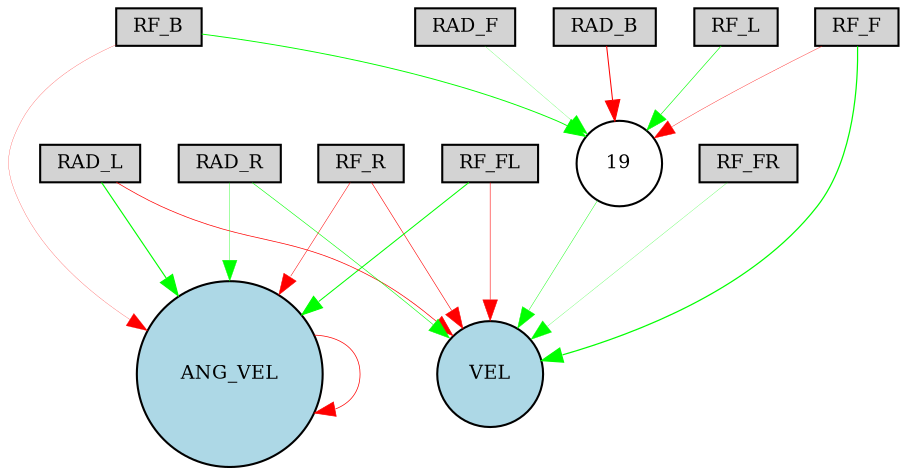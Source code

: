 digraph {
	node [fontsize=9 height=0.2 shape=circle width=0.2]
	RF_R [fillcolor=lightgray shape=box style=filled]
	RF_FR [fillcolor=lightgray shape=box style=filled]
	RF_F [fillcolor=lightgray shape=box style=filled]
	RF_FL [fillcolor=lightgray shape=box style=filled]
	RF_L [fillcolor=lightgray shape=box style=filled]
	RF_B [fillcolor=lightgray shape=box style=filled]
	RAD_F [fillcolor=lightgray shape=box style=filled]
	RAD_L [fillcolor=lightgray shape=box style=filled]
	RAD_B [fillcolor=lightgray shape=box style=filled]
	RAD_R [fillcolor=lightgray shape=box style=filled]
	ANG_VEL [fillcolor=lightblue style=filled]
	VEL [fillcolor=lightblue style=filled]
	19 [fillcolor=white style=filled]
	RF_FL -> ANG_VEL [color=green penwidth=0.48575214068453443 style=solid]
	RAD_B -> 19 [color=red penwidth=0.49395861361227733 style=solid]
	RAD_R -> ANG_VEL [color=green penwidth=0.17152497276888573 style=solid]
	RAD_L -> VEL [color=red penwidth=0.338084782439964 style=solid]
	RF_FR -> VEL [color=green penwidth=0.11612669881733784 style=solid]
	RF_FL -> VEL [color=red penwidth=0.26064663763918205 style=solid]
	RF_B -> 19 [color=green penwidth=0.4495638059915311 style=solid]
	RF_B -> ANG_VEL [color=red penwidth=0.1121395899258987 style=solid]
	RAD_R -> VEL [color=green penwidth=0.278661830466185 style=solid]
	RF_L -> 19 [color=green penwidth=0.2935139545592487 style=solid]
	ANG_VEL -> ANG_VEL [color=red penwidth=0.3412020188311441 style=solid]
	19 -> VEL [color=green penwidth=0.20626424640543756 style=solid]
	RF_F -> 19 [color=red penwidth=0.17642461807860715 style=solid]
	RF_R -> VEL [color=red penwidth=0.28408057585761715 style=solid]
	RAD_L -> ANG_VEL [color=green penwidth=0.5463705300436654 style=solid]
	RF_F -> VEL [color=green penwidth=0.5892857832577563 style=solid]
	RAD_F -> 19 [color=green penwidth=0.10575594291627519 style=solid]
	RF_R -> ANG_VEL [color=red penwidth=0.24122144067277426 style=solid]
}
